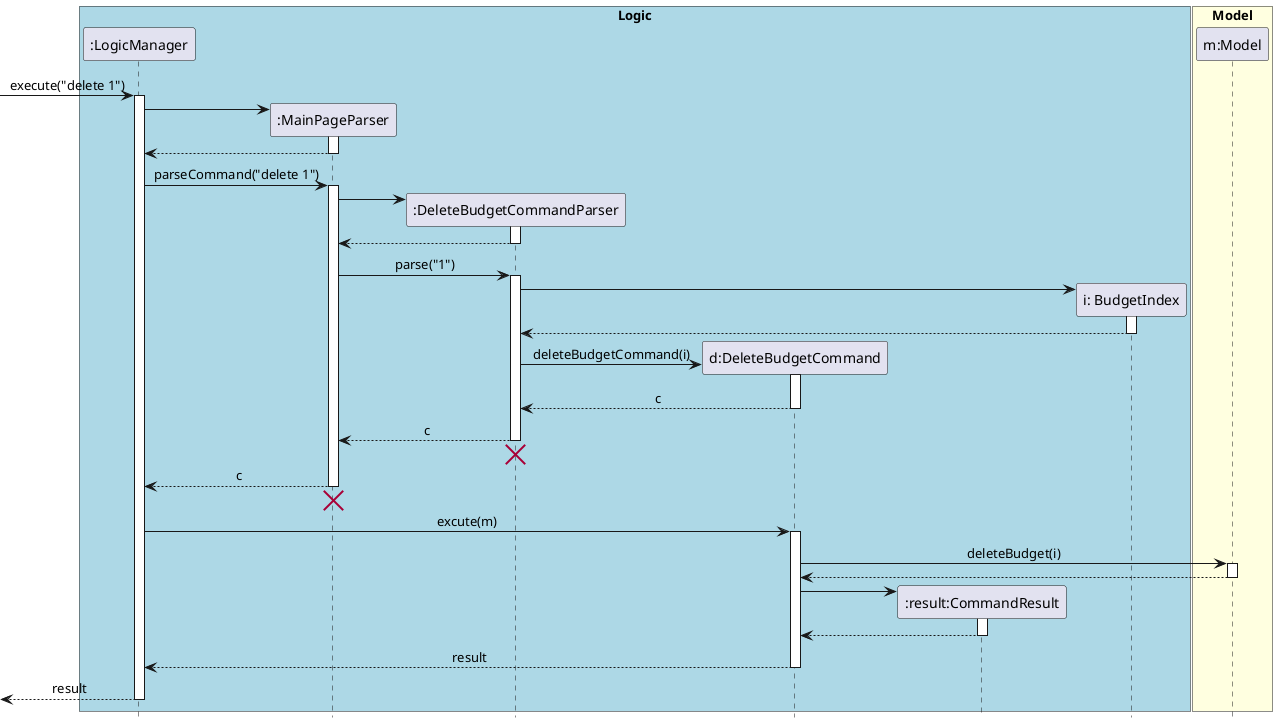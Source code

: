 @startuml
skinparam Sequence {
    MessageAlign center
}
hide footbox
box "Logic" #LightBlue
participant ":LogicManager" as LM
participant ":MainPageParser" as MPP
participant ":DeleteBudgetCommandParser" as DBCP
participant "d:DeleteBudgetCommand" as DBC
participant ":result:CommandResult" as CR
participant "i: BudgetIndex" as BI

end box

box "Model" #LightYellow
participant "m:Model" as M
end box

[-> LM : execute("delete 1")
activate LM
create MPP
LM -> MPP
activate MPP
LM <-- MPP
deactivate MPP
LM -> MPP : parseCommand("delete 1")
activate MPP

create DBCP
MPP -> DBCP
activate DBCP
MPP <-- DBCP
deactivate DBCP
MPP -> DBCP : parse("1")
activate DBCP

create BI
DBCP -> BI
activate BI
DBCP <-- BI
deactivate BI

create DBC
DBCP -> DBC : deleteBudgetCommand(i)
activate DBC
DBCP <-- DBC : c
deactivate DBC
MPP <-- DBCP : c
deactivate DBCP
MPP <-[hidden]- DBCP
destroy DBCP


LM <-- MPP : c
deactivate MPP
LM <-[hidden]- MPP
destroy MPP

LM -> DBC : excute(m)
activate DBC
DBC -> M : deleteBudget(i)
activate M
DBC <-- M
deactivate M

create CR
DBC -> CR
activate CR
DBC <-- CR
deactivate CR

LM <-- DBC : result
deactivate DBC
[<-- LM : result
deactivate LM

@enduml
